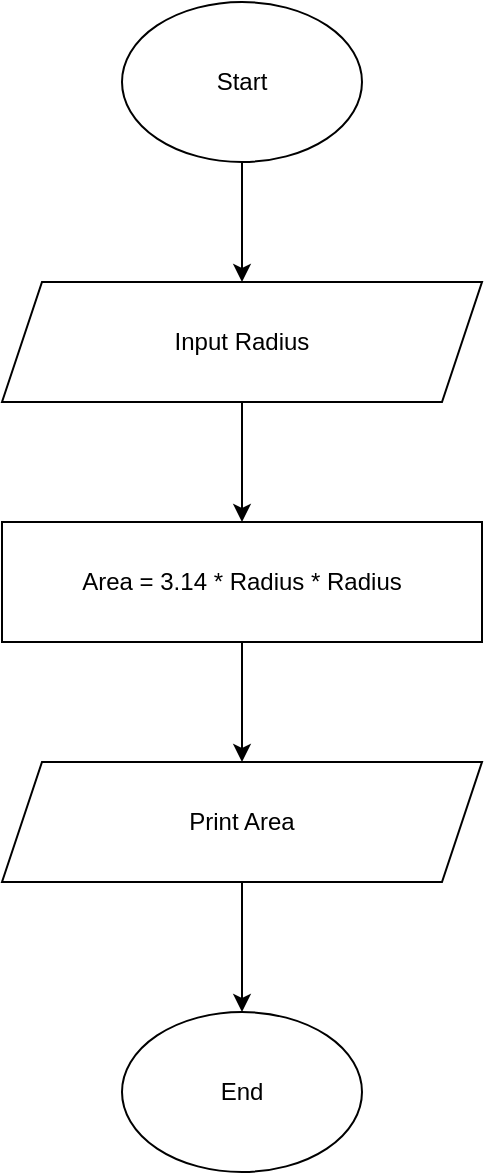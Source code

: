 <mxfile version="20.8.16" type="device"><diagram name="Page-1" id="kUkJ5LTNwiCAKthLRkM1"><mxGraphModel dx="1360" dy="807" grid="1" gridSize="10" guides="1" tooltips="1" connect="1" arrows="1" fold="1" page="1" pageScale="1" pageWidth="827" pageHeight="1169" math="0" shadow="0"><root><mxCell id="0"/><mxCell id="1" parent="0"/><mxCell id="47gyw6yYPx3OsyklHoEv-3" value="Start" style="ellipse;whiteSpace=wrap;html=1;" vertex="1" parent="1"><mxGeometry x="340" y="80" width="120" height="80" as="geometry"/></mxCell><mxCell id="47gyw6yYPx3OsyklHoEv-4" value="" style="edgeStyle=orthogonalEdgeStyle;rounded=0;orthogonalLoop=1;jettySize=auto;html=1;" edge="1" parent="1" source="47gyw6yYPx3OsyklHoEv-5" target="47gyw6yYPx3OsyklHoEv-7"><mxGeometry relative="1" as="geometry"/></mxCell><mxCell id="47gyw6yYPx3OsyklHoEv-5" value="Input Radius" style="shape=parallelogram;perimeter=parallelogramPerimeter;whiteSpace=wrap;html=1;fixedSize=1;" vertex="1" parent="1"><mxGeometry x="280" y="220" width="240" height="60" as="geometry"/></mxCell><mxCell id="47gyw6yYPx3OsyklHoEv-6" value="" style="edgeStyle=orthogonalEdgeStyle;rounded=0;orthogonalLoop=1;jettySize=auto;html=1;" edge="1" parent="1" source="47gyw6yYPx3OsyklHoEv-7" target="47gyw6yYPx3OsyklHoEv-9"><mxGeometry relative="1" as="geometry"/></mxCell><mxCell id="47gyw6yYPx3OsyklHoEv-7" value="Area = 3.14 * Radius * Radius" style="rounded=0;whiteSpace=wrap;html=1;" vertex="1" parent="1"><mxGeometry x="280" y="340" width="240" height="60" as="geometry"/></mxCell><mxCell id="47gyw6yYPx3OsyklHoEv-8" value="" style="edgeStyle=orthogonalEdgeStyle;rounded=0;orthogonalLoop=1;jettySize=auto;html=1;" edge="1" parent="1" source="47gyw6yYPx3OsyklHoEv-9" target="47gyw6yYPx3OsyklHoEv-10"><mxGeometry relative="1" as="geometry"/></mxCell><mxCell id="47gyw6yYPx3OsyklHoEv-9" value="Print Area" style="shape=parallelogram;perimeter=parallelogramPerimeter;whiteSpace=wrap;html=1;fixedSize=1;" vertex="1" parent="1"><mxGeometry x="280" y="460" width="240" height="60" as="geometry"/></mxCell><mxCell id="47gyw6yYPx3OsyklHoEv-10" value="End" style="ellipse;whiteSpace=wrap;html=1;" vertex="1" parent="1"><mxGeometry x="340" y="585" width="120" height="80" as="geometry"/></mxCell><mxCell id="47gyw6yYPx3OsyklHoEv-11" value="" style="endArrow=classic;html=1;rounded=0;entryX=0.5;entryY=0;entryDx=0;entryDy=0;" edge="1" parent="1" target="47gyw6yYPx3OsyklHoEv-5"><mxGeometry width="50" height="50" relative="1" as="geometry"><mxPoint x="400" y="160" as="sourcePoint"/><mxPoint x="450" y="110" as="targetPoint"/></mxGeometry></mxCell></root></mxGraphModel></diagram></mxfile>